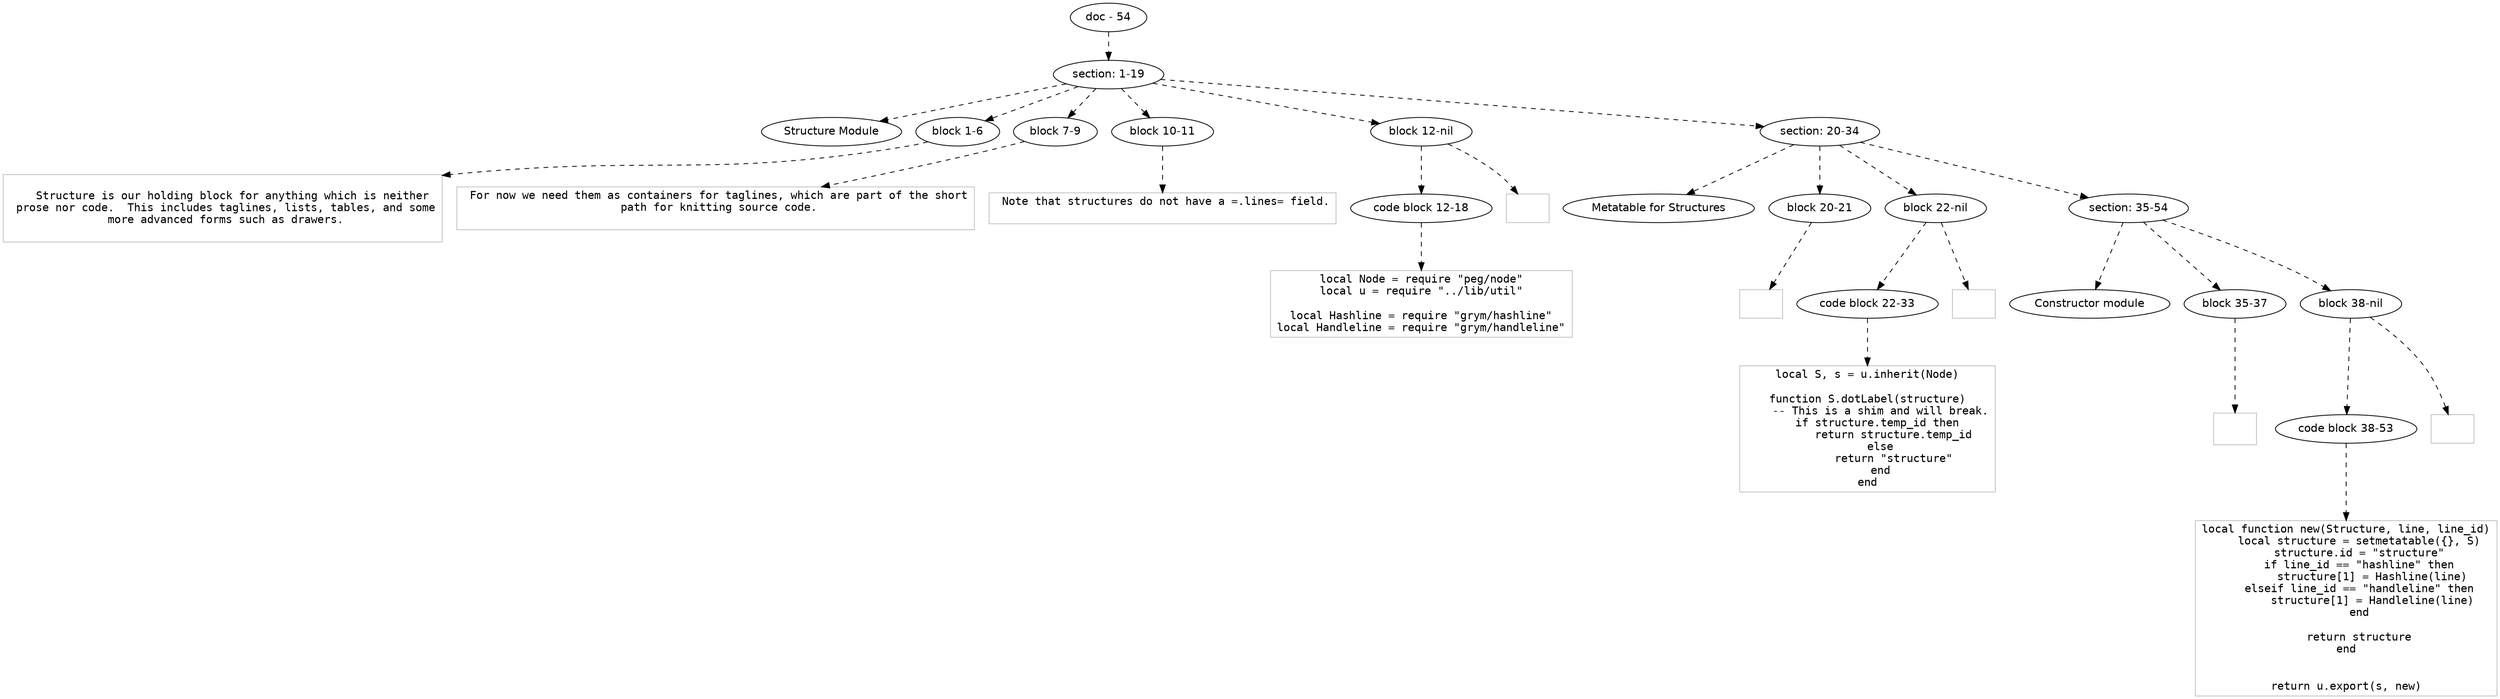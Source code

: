 digraph hierarchy {

node [fontname=Helvetica]
edge [style=dashed]

doc_0 [label="doc - 54"]

doc_0 -> { section_1}
{rank=same; section_1}

section_1 [label="section: 1-19"]

section_1 -> { header_2 block_3 block_4 block_5 block_6 section_7}
{rank=same; header_2 block_3 block_4 block_5 block_6 section_7}

header_2 [label="Structure Module"]
block_3 [label="block 1-6"]
block_4 [label="block 7-9"]
block_5 [label="block 10-11"]
block_6 [label="block 12-nil"]
section_7 [label="section: 20-34"]


block_3 -> leaf_8
leaf_8  [color=Gray,shape=rectangle,fontname=Inconsolata,label="
   Structure is our holding block for anything which is neither
 prose nor code.  This includes taglines, lists, tables, and some
 more advanced forms such as drawers.

"]
block_4 -> leaf_9
leaf_9  [color=Gray,shape=rectangle,fontname=Inconsolata,label=" For now we need them as containers for taglines, which are part of the short
 path for knitting source code.

"]
block_5 -> leaf_10
leaf_10  [color=Gray,shape=rectangle,fontname=Inconsolata,label=" Note that structures do not have a =.lines= field.

"]block_6 -> { codeblock_11}
{rank=same; codeblock_11}

codeblock_11 [label="code block 12-18"]


codeblock_11 -> leaf_12
leaf_12  [color=Gray,shape=rectangle,fontname=Inconsolata,label="local Node = require \"peg/node\"
local u = require \"../lib/util\"

local Hashline = require \"grym/hashline\"
local Handleline = require \"grym/handleline\"
"]
block_6 -> leaf_13
leaf_13  [color=Gray,shape=rectangle,fontname=Inconsolata,label="
"]section_7 -> { header_14 block_15 block_16 section_17}
{rank=same; header_14 block_15 block_16 section_17}

header_14 [label="Metatable for Structures"]
block_15 [label="block 20-21"]
block_16 [label="block 22-nil"]
section_17 [label="section: 35-54"]


block_15 -> leaf_18
leaf_18  [color=Gray,shape=rectangle,fontname=Inconsolata,label="
"]block_16 -> { codeblock_19}
{rank=same; codeblock_19}

codeblock_19 [label="code block 22-33"]


codeblock_19 -> leaf_20
leaf_20  [color=Gray,shape=rectangle,fontname=Inconsolata,label="local S, s = u.inherit(Node)

function S.dotLabel(structure)
    -- This is a shim and will break.
    if structure.temp_id then 
        return structure.temp_id
    else
        return \"structure\"
    end
end
"]
block_16 -> leaf_21
leaf_21  [color=Gray,shape=rectangle,fontname=Inconsolata,label="
"]section_17 -> { header_22 block_23 block_24}
{rank=same; header_22 block_23 block_24}

header_22 [label="Constructor module"]
block_23 [label="block 35-37"]
block_24 [label="block 38-nil"]


block_23 -> leaf_25
leaf_25  [color=Gray,shape=rectangle,fontname=Inconsolata,label="

"]block_24 -> { codeblock_26}
{rank=same; codeblock_26}

codeblock_26 [label="code block 38-53"]


codeblock_26 -> leaf_27
leaf_27  [color=Gray,shape=rectangle,fontname=Inconsolata,label="local function new(Structure, line, line_id)
    local structure = setmetatable({}, S)
    structure.id = \"structure\"
    if line_id == \"hashline\" then
        structure[1] = Hashline(line)
    elseif line_id == \"handleline\" then
        structure[1] = Handleline(line)
    end

    return structure
end


return u.export(s, new)
"]
block_24 -> leaf_28
leaf_28  [color=Gray,shape=rectangle,fontname=Inconsolata,label="
"]
}

